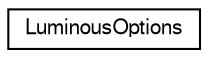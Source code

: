 digraph "Graphical Class Hierarchy"
{
  edge [fontname="FreeSans",fontsize="10",labelfontname="FreeSans",labelfontsize="10"];
  node [fontname="FreeSans",fontsize="10",shape=record];
  rankdir="LR";
  Node1 [label="LuminousOptions",height=0.2,width=0.4,color="black", fillcolor="white", style="filled",URL="$classLuminousOptions.html",tooltip="Options class."];
}

